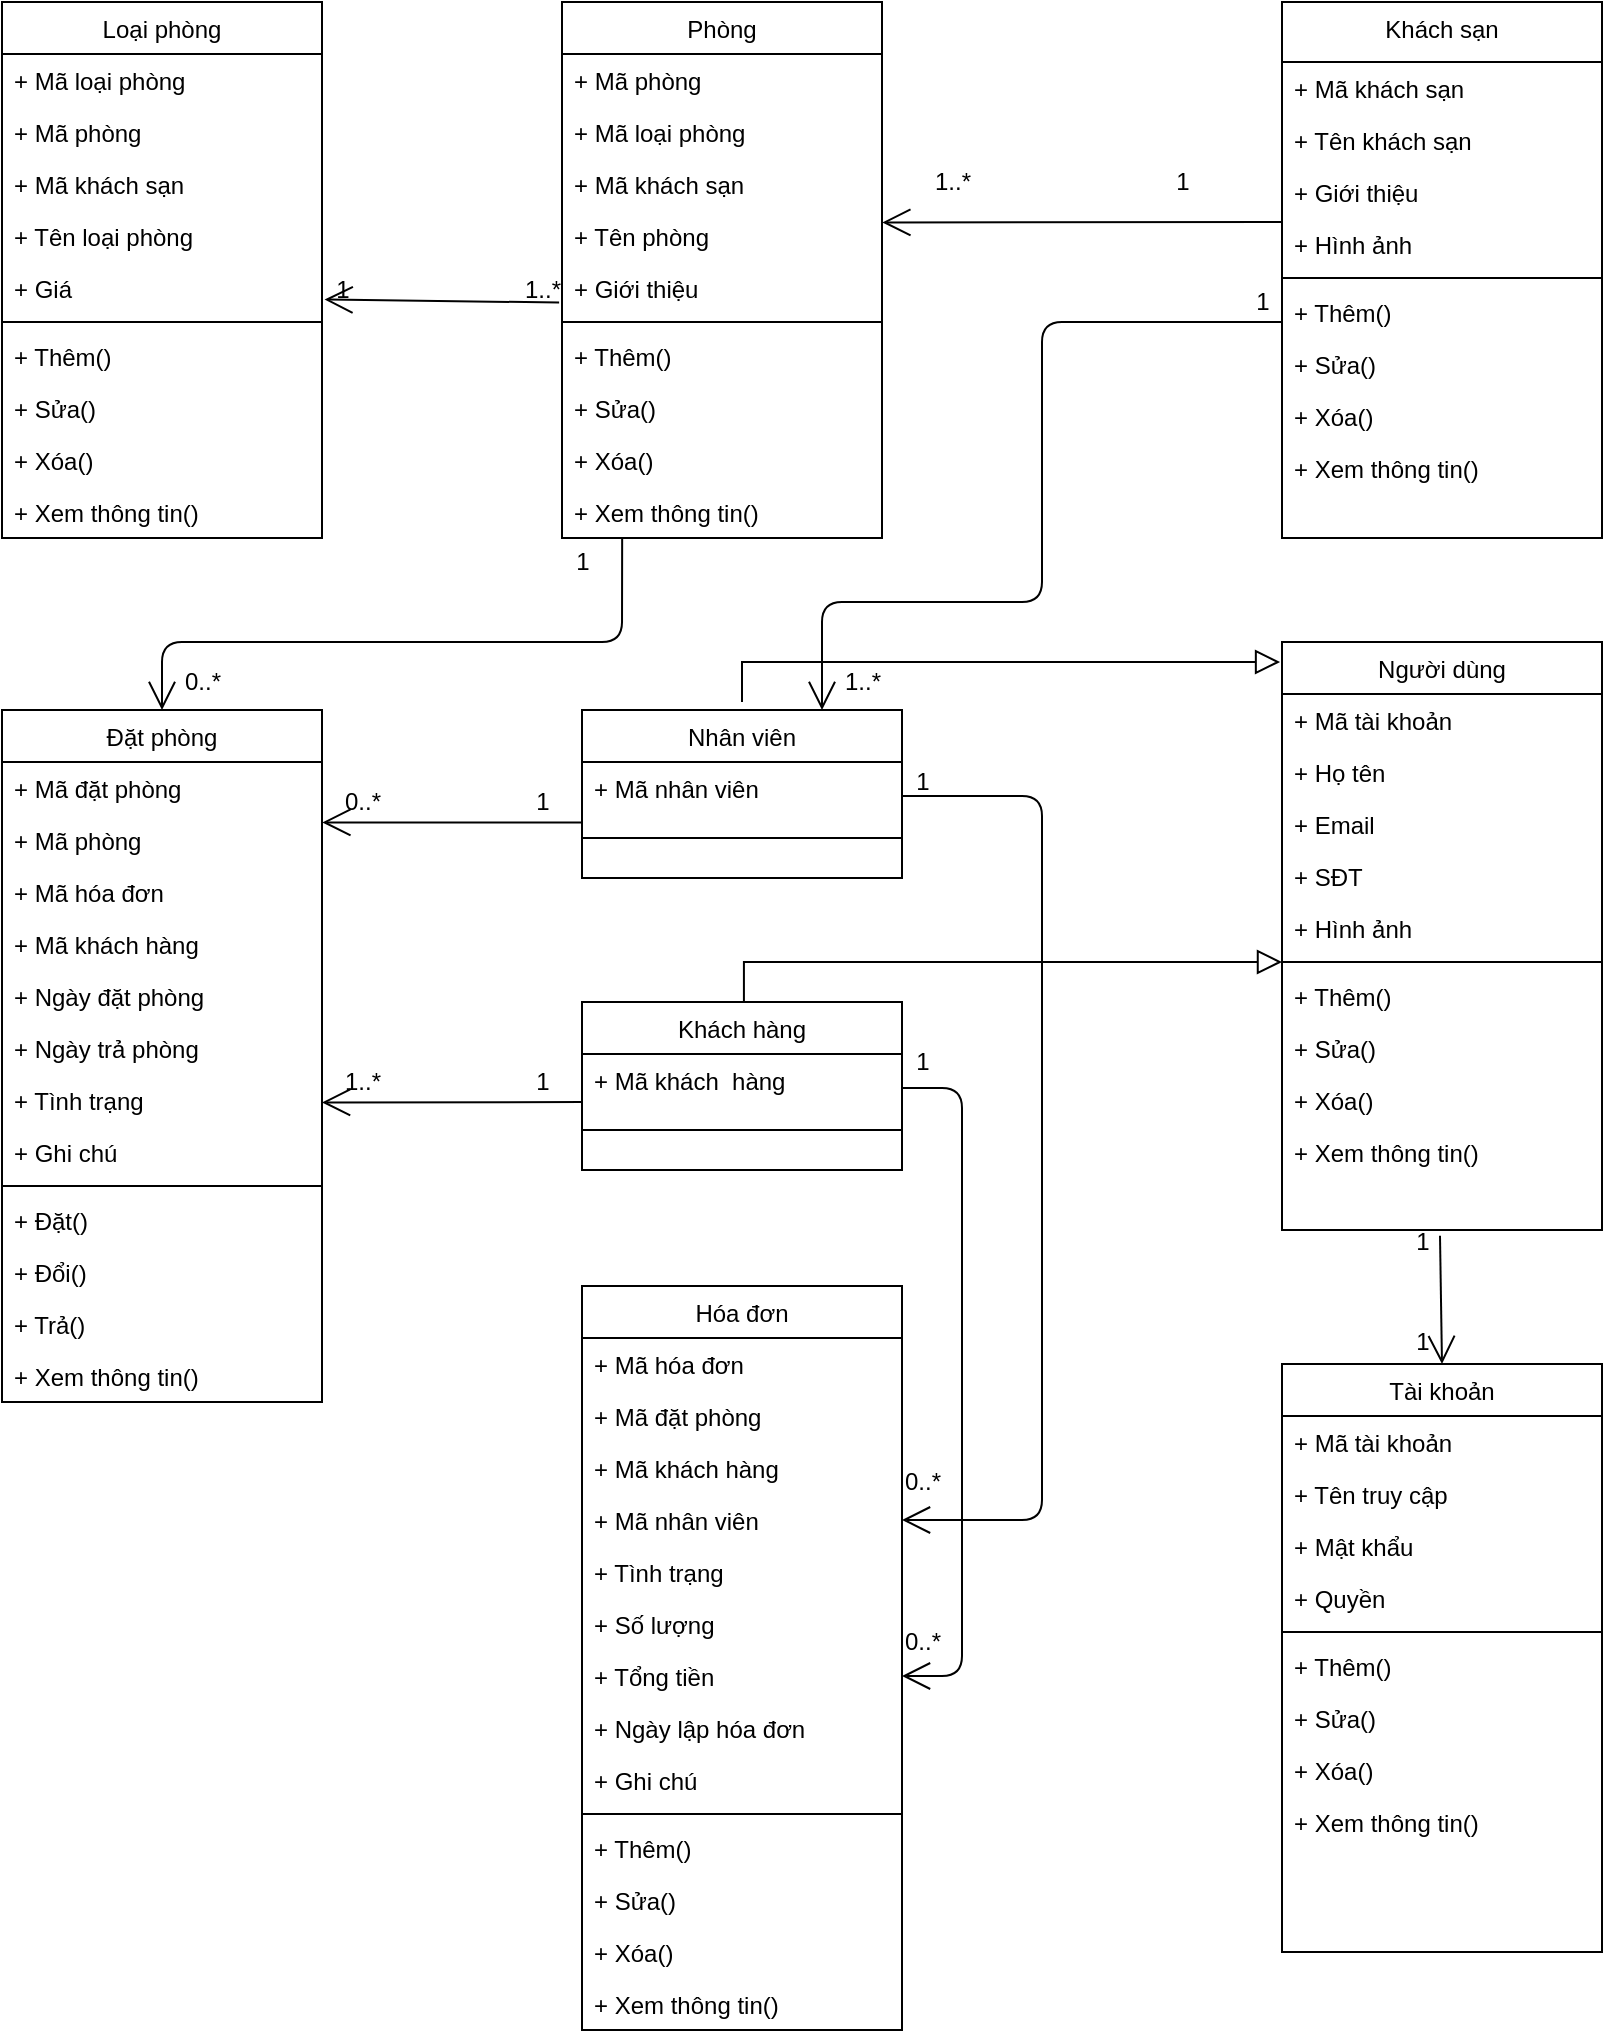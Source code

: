 <mxfile version="14.6.0" type="github">
  <diagram id="C5RBs43oDa-KdzZeNtuy" name="Page-1">
    <mxGraphModel dx="1017" dy="599" grid="1" gridSize="10" guides="1" tooltips="1" connect="1" arrows="1" fold="1" page="1" pageScale="1" pageWidth="1200" pageHeight="1920" math="0" shadow="0">
      <root>
        <mxCell id="WIyWlLk6GJQsqaUBKTNV-0" />
        <mxCell id="WIyWlLk6GJQsqaUBKTNV-1" parent="WIyWlLk6GJQsqaUBKTNV-0" />
        <mxCell id="hyXFMQtEFSFxKGsj70GX-0" value="Phòng" style="swimlane;fontStyle=0;align=center;verticalAlign=top;childLayout=stackLayout;horizontal=1;startSize=26;horizontalStack=0;resizeParent=1;resizeLast=0;collapsible=1;marginBottom=0;rounded=0;shadow=0;strokeWidth=1;" vertex="1" parent="WIyWlLk6GJQsqaUBKTNV-1">
          <mxGeometry x="320" y="640" width="160" height="268" as="geometry">
            <mxRectangle x="130" y="380" width="160" height="26" as="alternateBounds" />
          </mxGeometry>
        </mxCell>
        <mxCell id="hyXFMQtEFSFxKGsj70GX-6" value="+ Mã phòng" style="text;align=left;verticalAlign=top;spacingLeft=4;spacingRight=4;overflow=hidden;rotatable=0;points=[[0,0.5],[1,0.5]];portConstraint=eastwest;" vertex="1" parent="hyXFMQtEFSFxKGsj70GX-0">
          <mxGeometry y="26" width="160" height="26" as="geometry" />
        </mxCell>
        <mxCell id="hyXFMQtEFSFxKGsj70GX-1" value="+ Mã loại phòng" style="text;align=left;verticalAlign=top;spacingLeft=4;spacingRight=4;overflow=hidden;rotatable=0;points=[[0,0.5],[1,0.5]];portConstraint=eastwest;" vertex="1" parent="hyXFMQtEFSFxKGsj70GX-0">
          <mxGeometry y="52" width="160" height="26" as="geometry" />
        </mxCell>
        <mxCell id="hyXFMQtEFSFxKGsj70GX-11" value="+ Mã khách sạn" style="text;align=left;verticalAlign=top;spacingLeft=4;spacingRight=4;overflow=hidden;rotatable=0;points=[[0,0.5],[1,0.5]];portConstraint=eastwest;" vertex="1" parent="hyXFMQtEFSFxKGsj70GX-0">
          <mxGeometry y="78" width="160" height="26" as="geometry" />
        </mxCell>
        <mxCell id="hyXFMQtEFSFxKGsj70GX-2" value="+ Tên phòng" style="text;align=left;verticalAlign=top;spacingLeft=4;spacingRight=4;overflow=hidden;rotatable=0;points=[[0,0.5],[1,0.5]];portConstraint=eastwest;rounded=0;shadow=0;html=0;" vertex="1" parent="hyXFMQtEFSFxKGsj70GX-0">
          <mxGeometry y="104" width="160" height="26" as="geometry" />
        </mxCell>
        <mxCell id="hyXFMQtEFSFxKGsj70GX-7" value="+ Giới thiệu" style="text;align=left;verticalAlign=top;spacingLeft=4;spacingRight=4;overflow=hidden;rotatable=0;points=[[0,0.5],[1,0.5]];portConstraint=eastwest;rounded=0;shadow=0;html=0;" vertex="1" parent="hyXFMQtEFSFxKGsj70GX-0">
          <mxGeometry y="130" width="160" height="26" as="geometry" />
        </mxCell>
        <mxCell id="hyXFMQtEFSFxKGsj70GX-3" value="" style="line;html=1;strokeWidth=1;align=left;verticalAlign=middle;spacingTop=-1;spacingLeft=3;spacingRight=3;rotatable=0;labelPosition=right;points=[];portConstraint=eastwest;" vertex="1" parent="hyXFMQtEFSFxKGsj70GX-0">
          <mxGeometry y="156" width="160" height="8" as="geometry" />
        </mxCell>
        <mxCell id="hyXFMQtEFSFxKGsj70GX-5" value="+ Thêm()" style="text;align=left;verticalAlign=top;spacingLeft=4;spacingRight=4;overflow=hidden;rotatable=0;points=[[0,0.5],[1,0.5]];portConstraint=eastwest;" vertex="1" parent="hyXFMQtEFSFxKGsj70GX-0">
          <mxGeometry y="164" width="160" height="26" as="geometry" />
        </mxCell>
        <mxCell id="hyXFMQtEFSFxKGsj70GX-8" value="+ Sửa()" style="text;align=left;verticalAlign=top;spacingLeft=4;spacingRight=4;overflow=hidden;rotatable=0;points=[[0,0.5],[1,0.5]];portConstraint=eastwest;" vertex="1" parent="hyXFMQtEFSFxKGsj70GX-0">
          <mxGeometry y="190" width="160" height="26" as="geometry" />
        </mxCell>
        <mxCell id="hyXFMQtEFSFxKGsj70GX-9" value="+ Xóa()" style="text;align=left;verticalAlign=top;spacingLeft=4;spacingRight=4;overflow=hidden;rotatable=0;points=[[0,0.5],[1,0.5]];portConstraint=eastwest;" vertex="1" parent="hyXFMQtEFSFxKGsj70GX-0">
          <mxGeometry y="216" width="160" height="26" as="geometry" />
        </mxCell>
        <mxCell id="hyXFMQtEFSFxKGsj70GX-10" value="+ Xem thông tin()" style="text;align=left;verticalAlign=top;spacingLeft=4;spacingRight=4;overflow=hidden;rotatable=0;points=[[0,0.5],[1,0.5]];portConstraint=eastwest;" vertex="1" parent="hyXFMQtEFSFxKGsj70GX-0">
          <mxGeometry y="242" width="160" height="26" as="geometry" />
        </mxCell>
        <mxCell id="hyXFMQtEFSFxKGsj70GX-12" value="Khách sạn" style="swimlane;fontStyle=0;align=center;verticalAlign=top;childLayout=stackLayout;horizontal=1;startSize=30;horizontalStack=0;resizeParent=1;resizeLast=0;collapsible=1;marginBottom=0;rounded=0;shadow=0;strokeWidth=1;" vertex="1" parent="WIyWlLk6GJQsqaUBKTNV-1">
          <mxGeometry x="680" y="640" width="160" height="268" as="geometry">
            <mxRectangle x="130" y="380" width="160" height="26" as="alternateBounds" />
          </mxGeometry>
        </mxCell>
        <mxCell id="hyXFMQtEFSFxKGsj70GX-13" value="+ Mã khách sạn" style="text;align=left;verticalAlign=top;spacingLeft=4;spacingRight=4;overflow=hidden;rotatable=0;points=[[0,0.5],[1,0.5]];portConstraint=eastwest;" vertex="1" parent="hyXFMQtEFSFxKGsj70GX-12">
          <mxGeometry y="30" width="160" height="26" as="geometry" />
        </mxCell>
        <mxCell id="hyXFMQtEFSFxKGsj70GX-14" value="+ Tên khách sạn" style="text;align=left;verticalAlign=top;spacingLeft=4;spacingRight=4;overflow=hidden;rotatable=0;points=[[0,0.5],[1,0.5]];portConstraint=eastwest;" vertex="1" parent="hyXFMQtEFSFxKGsj70GX-12">
          <mxGeometry y="56" width="160" height="26" as="geometry" />
        </mxCell>
        <mxCell id="hyXFMQtEFSFxKGsj70GX-16" value="+ Giới thiệu" style="text;align=left;verticalAlign=top;spacingLeft=4;spacingRight=4;overflow=hidden;rotatable=0;points=[[0,0.5],[1,0.5]];portConstraint=eastwest;rounded=0;shadow=0;html=0;" vertex="1" parent="hyXFMQtEFSFxKGsj70GX-12">
          <mxGeometry y="82" width="160" height="26" as="geometry" />
        </mxCell>
        <mxCell id="hyXFMQtEFSFxKGsj70GX-17" value="+ Hình ảnh" style="text;align=left;verticalAlign=top;spacingLeft=4;spacingRight=4;overflow=hidden;rotatable=0;points=[[0,0.5],[1,0.5]];portConstraint=eastwest;rounded=0;shadow=0;html=0;" vertex="1" parent="hyXFMQtEFSFxKGsj70GX-12">
          <mxGeometry y="108" width="160" height="26" as="geometry" />
        </mxCell>
        <mxCell id="hyXFMQtEFSFxKGsj70GX-18" value="" style="line;html=1;strokeWidth=1;align=left;verticalAlign=middle;spacingTop=-1;spacingLeft=3;spacingRight=3;rotatable=0;labelPosition=right;points=[];portConstraint=eastwest;" vertex="1" parent="hyXFMQtEFSFxKGsj70GX-12">
          <mxGeometry y="134" width="160" height="8" as="geometry" />
        </mxCell>
        <mxCell id="hyXFMQtEFSFxKGsj70GX-19" value="+ Thêm()" style="text;align=left;verticalAlign=top;spacingLeft=4;spacingRight=4;overflow=hidden;rotatable=0;points=[[0,0.5],[1,0.5]];portConstraint=eastwest;" vertex="1" parent="hyXFMQtEFSFxKGsj70GX-12">
          <mxGeometry y="142" width="160" height="26" as="geometry" />
        </mxCell>
        <mxCell id="hyXFMQtEFSFxKGsj70GX-20" value="+ Sửa()" style="text;align=left;verticalAlign=top;spacingLeft=4;spacingRight=4;overflow=hidden;rotatable=0;points=[[0,0.5],[1,0.5]];portConstraint=eastwest;" vertex="1" parent="hyXFMQtEFSFxKGsj70GX-12">
          <mxGeometry y="168" width="160" height="26" as="geometry" />
        </mxCell>
        <mxCell id="hyXFMQtEFSFxKGsj70GX-21" value="+ Xóa()" style="text;align=left;verticalAlign=top;spacingLeft=4;spacingRight=4;overflow=hidden;rotatable=0;points=[[0,0.5],[1,0.5]];portConstraint=eastwest;" vertex="1" parent="hyXFMQtEFSFxKGsj70GX-12">
          <mxGeometry y="194" width="160" height="26" as="geometry" />
        </mxCell>
        <mxCell id="hyXFMQtEFSFxKGsj70GX-22" value="+ Xem thông tin()" style="text;align=left;verticalAlign=top;spacingLeft=4;spacingRight=4;overflow=hidden;rotatable=0;points=[[0,0.5],[1,0.5]];portConstraint=eastwest;" vertex="1" parent="hyXFMQtEFSFxKGsj70GX-12">
          <mxGeometry y="220" width="160" height="26" as="geometry" />
        </mxCell>
        <mxCell id="hyXFMQtEFSFxKGsj70GX-24" value="Loại phòng" style="swimlane;fontStyle=0;align=center;verticalAlign=top;childLayout=stackLayout;horizontal=1;startSize=26;horizontalStack=0;resizeParent=1;resizeLast=0;collapsible=1;marginBottom=0;rounded=0;shadow=0;strokeWidth=1;" vertex="1" parent="WIyWlLk6GJQsqaUBKTNV-1">
          <mxGeometry x="40" y="640" width="160" height="268" as="geometry">
            <mxRectangle x="130" y="380" width="160" height="26" as="alternateBounds" />
          </mxGeometry>
        </mxCell>
        <mxCell id="hyXFMQtEFSFxKGsj70GX-38" value="+ Mã loại phòng" style="text;align=left;verticalAlign=top;spacingLeft=4;spacingRight=4;overflow=hidden;rotatable=0;points=[[0,0.5],[1,0.5]];portConstraint=eastwest;" vertex="1" parent="hyXFMQtEFSFxKGsj70GX-24">
          <mxGeometry y="26" width="160" height="26" as="geometry" />
        </mxCell>
        <mxCell id="hyXFMQtEFSFxKGsj70GX-37" value="+ Mã phòng" style="text;align=left;verticalAlign=top;spacingLeft=4;spacingRight=4;overflow=hidden;rotatable=0;points=[[0,0.5],[1,0.5]];portConstraint=eastwest;" vertex="1" parent="hyXFMQtEFSFxKGsj70GX-24">
          <mxGeometry y="52" width="160" height="26" as="geometry" />
        </mxCell>
        <mxCell id="hyXFMQtEFSFxKGsj70GX-25" value="+ Mã khách sạn" style="text;align=left;verticalAlign=top;spacingLeft=4;spacingRight=4;overflow=hidden;rotatable=0;points=[[0,0.5],[1,0.5]];portConstraint=eastwest;" vertex="1" parent="hyXFMQtEFSFxKGsj70GX-24">
          <mxGeometry y="78" width="160" height="26" as="geometry" />
        </mxCell>
        <mxCell id="hyXFMQtEFSFxKGsj70GX-28" value="+ Tên loại phòng" style="text;align=left;verticalAlign=top;spacingLeft=4;spacingRight=4;overflow=hidden;rotatable=0;points=[[0,0.5],[1,0.5]];portConstraint=eastwest;rounded=0;shadow=0;html=0;" vertex="1" parent="hyXFMQtEFSFxKGsj70GX-24">
          <mxGeometry y="104" width="160" height="26" as="geometry" />
        </mxCell>
        <mxCell id="hyXFMQtEFSFxKGsj70GX-29" value="+ Giá" style="text;align=left;verticalAlign=top;spacingLeft=4;spacingRight=4;overflow=hidden;rotatable=0;points=[[0,0.5],[1,0.5]];portConstraint=eastwest;rounded=0;shadow=0;html=0;" vertex="1" parent="hyXFMQtEFSFxKGsj70GX-24">
          <mxGeometry y="130" width="160" height="26" as="geometry" />
        </mxCell>
        <mxCell id="hyXFMQtEFSFxKGsj70GX-30" value="" style="line;html=1;strokeWidth=1;align=left;verticalAlign=middle;spacingTop=-1;spacingLeft=3;spacingRight=3;rotatable=0;labelPosition=right;points=[];portConstraint=eastwest;" vertex="1" parent="hyXFMQtEFSFxKGsj70GX-24">
          <mxGeometry y="156" width="160" height="8" as="geometry" />
        </mxCell>
        <mxCell id="hyXFMQtEFSFxKGsj70GX-31" value="+ Thêm()" style="text;align=left;verticalAlign=top;spacingLeft=4;spacingRight=4;overflow=hidden;rotatable=0;points=[[0,0.5],[1,0.5]];portConstraint=eastwest;" vertex="1" parent="hyXFMQtEFSFxKGsj70GX-24">
          <mxGeometry y="164" width="160" height="26" as="geometry" />
        </mxCell>
        <mxCell id="hyXFMQtEFSFxKGsj70GX-32" value="+ Sửa()" style="text;align=left;verticalAlign=top;spacingLeft=4;spacingRight=4;overflow=hidden;rotatable=0;points=[[0,0.5],[1,0.5]];portConstraint=eastwest;" vertex="1" parent="hyXFMQtEFSFxKGsj70GX-24">
          <mxGeometry y="190" width="160" height="26" as="geometry" />
        </mxCell>
        <mxCell id="hyXFMQtEFSFxKGsj70GX-33" value="+ Xóa()" style="text;align=left;verticalAlign=top;spacingLeft=4;spacingRight=4;overflow=hidden;rotatable=0;points=[[0,0.5],[1,0.5]];portConstraint=eastwest;" vertex="1" parent="hyXFMQtEFSFxKGsj70GX-24">
          <mxGeometry y="216" width="160" height="26" as="geometry" />
        </mxCell>
        <mxCell id="hyXFMQtEFSFxKGsj70GX-34" value="+ Xem thông tin()" style="text;align=left;verticalAlign=top;spacingLeft=4;spacingRight=4;overflow=hidden;rotatable=0;points=[[0,0.5],[1,0.5]];portConstraint=eastwest;" vertex="1" parent="hyXFMQtEFSFxKGsj70GX-24">
          <mxGeometry y="242" width="160" height="26" as="geometry" />
        </mxCell>
        <mxCell id="hyXFMQtEFSFxKGsj70GX-39" value="Hóa đơn" style="swimlane;fontStyle=0;align=center;verticalAlign=top;childLayout=stackLayout;horizontal=1;startSize=26;horizontalStack=0;resizeParent=1;resizeLast=0;collapsible=1;marginBottom=0;rounded=0;shadow=0;strokeWidth=1;" vertex="1" parent="WIyWlLk6GJQsqaUBKTNV-1">
          <mxGeometry x="330" y="1282" width="160" height="372" as="geometry">
            <mxRectangle x="130" y="380" width="160" height="26" as="alternateBounds" />
          </mxGeometry>
        </mxCell>
        <mxCell id="hyXFMQtEFSFxKGsj70GX-40" value="+ Mã hóa đơn" style="text;align=left;verticalAlign=top;spacingLeft=4;spacingRight=4;overflow=hidden;rotatable=0;points=[[0,0.5],[1,0.5]];portConstraint=eastwest;" vertex="1" parent="hyXFMQtEFSFxKGsj70GX-39">
          <mxGeometry y="26" width="160" height="26" as="geometry" />
        </mxCell>
        <mxCell id="hyXFMQtEFSFxKGsj70GX-41" value="+ Mã đặt phòng" style="text;align=left;verticalAlign=top;spacingLeft=4;spacingRight=4;overflow=hidden;rotatable=0;points=[[0,0.5],[1,0.5]];portConstraint=eastwest;" vertex="1" parent="hyXFMQtEFSFxKGsj70GX-39">
          <mxGeometry y="52" width="160" height="26" as="geometry" />
        </mxCell>
        <mxCell id="hyXFMQtEFSFxKGsj70GX-53" value="+ Mã khách hàng" style="text;align=left;verticalAlign=top;spacingLeft=4;spacingRight=4;overflow=hidden;rotatable=0;points=[[0,0.5],[1,0.5]];portConstraint=eastwest;" vertex="1" parent="hyXFMQtEFSFxKGsj70GX-39">
          <mxGeometry y="78" width="160" height="26" as="geometry" />
        </mxCell>
        <mxCell id="hyXFMQtEFSFxKGsj70GX-52" value="+ Mã nhân viên" style="text;align=left;verticalAlign=top;spacingLeft=4;spacingRight=4;overflow=hidden;rotatable=0;points=[[0,0.5],[1,0.5]];portConstraint=eastwest;" vertex="1" parent="hyXFMQtEFSFxKGsj70GX-39">
          <mxGeometry y="104" width="160" height="26" as="geometry" />
        </mxCell>
        <mxCell id="hyXFMQtEFSFxKGsj70GX-42" value="+ Tình trạng" style="text;align=left;verticalAlign=top;spacingLeft=4;spacingRight=4;overflow=hidden;rotatable=0;points=[[0,0.5],[1,0.5]];portConstraint=eastwest;" vertex="1" parent="hyXFMQtEFSFxKGsj70GX-39">
          <mxGeometry y="130" width="160" height="26" as="geometry" />
        </mxCell>
        <mxCell id="hyXFMQtEFSFxKGsj70GX-43" value="+ Số lượng" style="text;align=left;verticalAlign=top;spacingLeft=4;spacingRight=4;overflow=hidden;rotatable=0;points=[[0,0.5],[1,0.5]];portConstraint=eastwest;rounded=0;shadow=0;html=0;" vertex="1" parent="hyXFMQtEFSFxKGsj70GX-39">
          <mxGeometry y="156" width="160" height="26" as="geometry" />
        </mxCell>
        <mxCell id="hyXFMQtEFSFxKGsj70GX-54" value="+ Tổng tiền" style="text;align=left;verticalAlign=top;spacingLeft=4;spacingRight=4;overflow=hidden;rotatable=0;points=[[0,0.5],[1,0.5]];portConstraint=eastwest;rounded=0;shadow=0;html=0;" vertex="1" parent="hyXFMQtEFSFxKGsj70GX-39">
          <mxGeometry y="182" width="160" height="26" as="geometry" />
        </mxCell>
        <mxCell id="hyXFMQtEFSFxKGsj70GX-51" value="+ Ngày lập hóa đơn" style="text;align=left;verticalAlign=top;spacingLeft=4;spacingRight=4;overflow=hidden;rotatable=0;points=[[0,0.5],[1,0.5]];portConstraint=eastwest;rounded=0;shadow=0;html=0;" vertex="1" parent="hyXFMQtEFSFxKGsj70GX-39">
          <mxGeometry y="208" width="160" height="26" as="geometry" />
        </mxCell>
        <mxCell id="hyXFMQtEFSFxKGsj70GX-44" value="+ Ghi chú" style="text;align=left;verticalAlign=top;spacingLeft=4;spacingRight=4;overflow=hidden;rotatable=0;points=[[0,0.5],[1,0.5]];portConstraint=eastwest;rounded=0;shadow=0;html=0;" vertex="1" parent="hyXFMQtEFSFxKGsj70GX-39">
          <mxGeometry y="234" width="160" height="26" as="geometry" />
        </mxCell>
        <mxCell id="hyXFMQtEFSFxKGsj70GX-45" value="" style="line;html=1;strokeWidth=1;align=left;verticalAlign=middle;spacingTop=-1;spacingLeft=3;spacingRight=3;rotatable=0;labelPosition=right;points=[];portConstraint=eastwest;" vertex="1" parent="hyXFMQtEFSFxKGsj70GX-39">
          <mxGeometry y="260" width="160" height="8" as="geometry" />
        </mxCell>
        <mxCell id="hyXFMQtEFSFxKGsj70GX-46" value="+ Thêm()" style="text;align=left;verticalAlign=top;spacingLeft=4;spacingRight=4;overflow=hidden;rotatable=0;points=[[0,0.5],[1,0.5]];portConstraint=eastwest;" vertex="1" parent="hyXFMQtEFSFxKGsj70GX-39">
          <mxGeometry y="268" width="160" height="26" as="geometry" />
        </mxCell>
        <mxCell id="hyXFMQtEFSFxKGsj70GX-47" value="+ Sửa()" style="text;align=left;verticalAlign=top;spacingLeft=4;spacingRight=4;overflow=hidden;rotatable=0;points=[[0,0.5],[1,0.5]];portConstraint=eastwest;" vertex="1" parent="hyXFMQtEFSFxKGsj70GX-39">
          <mxGeometry y="294" width="160" height="26" as="geometry" />
        </mxCell>
        <mxCell id="hyXFMQtEFSFxKGsj70GX-48" value="+ Xóa()" style="text;align=left;verticalAlign=top;spacingLeft=4;spacingRight=4;overflow=hidden;rotatable=0;points=[[0,0.5],[1,0.5]];portConstraint=eastwest;" vertex="1" parent="hyXFMQtEFSFxKGsj70GX-39">
          <mxGeometry y="320" width="160" height="26" as="geometry" />
        </mxCell>
        <mxCell id="hyXFMQtEFSFxKGsj70GX-49" value="+ Xem thông tin()" style="text;align=left;verticalAlign=top;spacingLeft=4;spacingRight=4;overflow=hidden;rotatable=0;points=[[0,0.5],[1,0.5]];portConstraint=eastwest;" vertex="1" parent="hyXFMQtEFSFxKGsj70GX-39">
          <mxGeometry y="346" width="160" height="26" as="geometry" />
        </mxCell>
        <mxCell id="zkfFHV4jXpPFQw0GAbJ--0" value="Người dùng" style="swimlane;fontStyle=0;align=center;verticalAlign=top;childLayout=stackLayout;horizontal=1;startSize=26;horizontalStack=0;resizeParent=1;resizeLast=0;collapsible=1;marginBottom=0;rounded=0;shadow=0;strokeWidth=1;" parent="WIyWlLk6GJQsqaUBKTNV-1" vertex="1">
          <mxGeometry x="680" y="960" width="160" height="294" as="geometry">
            <mxRectangle x="230" y="140" width="160" height="26" as="alternateBounds" />
          </mxGeometry>
        </mxCell>
        <mxCell id="hyXFMQtEFSFxKGsj70GX-60" value="+ Mã tài khoản" style="text;align=left;verticalAlign=top;spacingLeft=4;spacingRight=4;overflow=hidden;rotatable=0;points=[[0,0.5],[1,0.5]];portConstraint=eastwest;" vertex="1" parent="zkfFHV4jXpPFQw0GAbJ--0">
          <mxGeometry y="26" width="160" height="26" as="geometry" />
        </mxCell>
        <mxCell id="zkfFHV4jXpPFQw0GAbJ--1" value="+ Họ tên" style="text;align=left;verticalAlign=top;spacingLeft=4;spacingRight=4;overflow=hidden;rotatable=0;points=[[0,0.5],[1,0.5]];portConstraint=eastwest;" parent="zkfFHV4jXpPFQw0GAbJ--0" vertex="1">
          <mxGeometry y="52" width="160" height="26" as="geometry" />
        </mxCell>
        <mxCell id="hyXFMQtEFSFxKGsj70GX-55" value="+ Email" style="text;align=left;verticalAlign=top;spacingLeft=4;spacingRight=4;overflow=hidden;rotatable=0;points=[[0,0.5],[1,0.5]];portConstraint=eastwest;rounded=0;shadow=0;html=0;" vertex="1" parent="zkfFHV4jXpPFQw0GAbJ--0">
          <mxGeometry y="78" width="160" height="26" as="geometry" />
        </mxCell>
        <mxCell id="zkfFHV4jXpPFQw0GAbJ--2" value="+ SĐT" style="text;align=left;verticalAlign=top;spacingLeft=4;spacingRight=4;overflow=hidden;rotatable=0;points=[[0,0.5],[1,0.5]];portConstraint=eastwest;rounded=0;shadow=0;html=0;" parent="zkfFHV4jXpPFQw0GAbJ--0" vertex="1">
          <mxGeometry y="104" width="160" height="26" as="geometry" />
        </mxCell>
        <mxCell id="zkfFHV4jXpPFQw0GAbJ--3" value="+ Hình ảnh" style="text;align=left;verticalAlign=top;spacingLeft=4;spacingRight=4;overflow=hidden;rotatable=0;points=[[0,0.5],[1,0.5]];portConstraint=eastwest;rounded=0;shadow=0;html=0;" parent="zkfFHV4jXpPFQw0GAbJ--0" vertex="1">
          <mxGeometry y="130" width="160" height="26" as="geometry" />
        </mxCell>
        <mxCell id="zkfFHV4jXpPFQw0GAbJ--4" value="" style="line;html=1;strokeWidth=1;align=left;verticalAlign=middle;spacingTop=-1;spacingLeft=3;spacingRight=3;rotatable=0;labelPosition=right;points=[];portConstraint=eastwest;" parent="zkfFHV4jXpPFQw0GAbJ--0" vertex="1">
          <mxGeometry y="156" width="160" height="8" as="geometry" />
        </mxCell>
        <mxCell id="zkfFHV4jXpPFQw0GAbJ--5" value="+ Thêm()" style="text;align=left;verticalAlign=top;spacingLeft=4;spacingRight=4;overflow=hidden;rotatable=0;points=[[0,0.5],[1,0.5]];portConstraint=eastwest;" parent="zkfFHV4jXpPFQw0GAbJ--0" vertex="1">
          <mxGeometry y="164" width="160" height="26" as="geometry" />
        </mxCell>
        <mxCell id="hyXFMQtEFSFxKGsj70GX-56" value="+ Sửa()" style="text;align=left;verticalAlign=top;spacingLeft=4;spacingRight=4;overflow=hidden;rotatable=0;points=[[0,0.5],[1,0.5]];portConstraint=eastwest;" vertex="1" parent="zkfFHV4jXpPFQw0GAbJ--0">
          <mxGeometry y="190" width="160" height="26" as="geometry" />
        </mxCell>
        <mxCell id="hyXFMQtEFSFxKGsj70GX-57" value="+ Xóa()" style="text;align=left;verticalAlign=top;spacingLeft=4;spacingRight=4;overflow=hidden;rotatable=0;points=[[0,0.5],[1,0.5]];portConstraint=eastwest;" vertex="1" parent="zkfFHV4jXpPFQw0GAbJ--0">
          <mxGeometry y="216" width="160" height="26" as="geometry" />
        </mxCell>
        <mxCell id="hyXFMQtEFSFxKGsj70GX-58" value="+ Xem thông tin()" style="text;align=left;verticalAlign=top;spacingLeft=4;spacingRight=4;overflow=hidden;rotatable=0;points=[[0,0.5],[1,0.5]];portConstraint=eastwest;" vertex="1" parent="zkfFHV4jXpPFQw0GAbJ--0">
          <mxGeometry y="242" width="160" height="26" as="geometry" />
        </mxCell>
        <mxCell id="hyXFMQtEFSFxKGsj70GX-124" value="Đặt phòng" style="swimlane;fontStyle=0;align=center;verticalAlign=top;childLayout=stackLayout;horizontal=1;startSize=26;horizontalStack=0;resizeParent=1;resizeLast=0;collapsible=1;marginBottom=0;rounded=0;shadow=0;strokeWidth=1;" vertex="1" parent="WIyWlLk6GJQsqaUBKTNV-1">
          <mxGeometry x="40" y="994" width="160" height="346" as="geometry">
            <mxRectangle x="130" y="380" width="160" height="26" as="alternateBounds" />
          </mxGeometry>
        </mxCell>
        <mxCell id="hyXFMQtEFSFxKGsj70GX-125" value="+ Mã đặt phòng" style="text;align=left;verticalAlign=top;spacingLeft=4;spacingRight=4;overflow=hidden;rotatable=0;points=[[0,0.5],[1,0.5]];portConstraint=eastwest;" vertex="1" parent="hyXFMQtEFSFxKGsj70GX-124">
          <mxGeometry y="26" width="160" height="26" as="geometry" />
        </mxCell>
        <mxCell id="hyXFMQtEFSFxKGsj70GX-225" value="+ Mã phòng" style="text;align=left;verticalAlign=top;spacingLeft=4;spacingRight=4;overflow=hidden;rotatable=0;points=[[0,0.5],[1,0.5]];portConstraint=eastwest;" vertex="1" parent="hyXFMQtEFSFxKGsj70GX-124">
          <mxGeometry y="52" width="160" height="26" as="geometry" />
        </mxCell>
        <mxCell id="hyXFMQtEFSFxKGsj70GX-126" value="+ Mã hóa đơn" style="text;align=left;verticalAlign=top;spacingLeft=4;spacingRight=4;overflow=hidden;rotatable=0;points=[[0,0.5],[1,0.5]];portConstraint=eastwest;" vertex="1" parent="hyXFMQtEFSFxKGsj70GX-124">
          <mxGeometry y="78" width="160" height="26" as="geometry" />
        </mxCell>
        <mxCell id="hyXFMQtEFSFxKGsj70GX-127" value="+ Mã khách hàng" style="text;align=left;verticalAlign=top;spacingLeft=4;spacingRight=4;overflow=hidden;rotatable=0;points=[[0,0.5],[1,0.5]];portConstraint=eastwest;" vertex="1" parent="hyXFMQtEFSFxKGsj70GX-124">
          <mxGeometry y="104" width="160" height="26" as="geometry" />
        </mxCell>
        <mxCell id="hyXFMQtEFSFxKGsj70GX-129" value="+ Ngày đặt phòng" style="text;align=left;verticalAlign=top;spacingLeft=4;spacingRight=4;overflow=hidden;rotatable=0;points=[[0,0.5],[1,0.5]];portConstraint=eastwest;" vertex="1" parent="hyXFMQtEFSFxKGsj70GX-124">
          <mxGeometry y="130" width="160" height="26" as="geometry" />
        </mxCell>
        <mxCell id="hyXFMQtEFSFxKGsj70GX-130" value="+ Ngày trả phòng" style="text;align=left;verticalAlign=top;spacingLeft=4;spacingRight=4;overflow=hidden;rotatable=0;points=[[0,0.5],[1,0.5]];portConstraint=eastwest;rounded=0;shadow=0;html=0;" vertex="1" parent="hyXFMQtEFSFxKGsj70GX-124">
          <mxGeometry y="156" width="160" height="26" as="geometry" />
        </mxCell>
        <mxCell id="hyXFMQtEFSFxKGsj70GX-132" value="+ Tình trạng" style="text;align=left;verticalAlign=top;spacingLeft=4;spacingRight=4;overflow=hidden;rotatable=0;points=[[0,0.5],[1,0.5]];portConstraint=eastwest;rounded=0;shadow=0;html=0;" vertex="1" parent="hyXFMQtEFSFxKGsj70GX-124">
          <mxGeometry y="182" width="160" height="26" as="geometry" />
        </mxCell>
        <mxCell id="hyXFMQtEFSFxKGsj70GX-133" value="+ Ghi chú" style="text;align=left;verticalAlign=top;spacingLeft=4;spacingRight=4;overflow=hidden;rotatable=0;points=[[0,0.5],[1,0.5]];portConstraint=eastwest;rounded=0;shadow=0;html=0;" vertex="1" parent="hyXFMQtEFSFxKGsj70GX-124">
          <mxGeometry y="208" width="160" height="26" as="geometry" />
        </mxCell>
        <mxCell id="hyXFMQtEFSFxKGsj70GX-134" value="" style="line;html=1;strokeWidth=1;align=left;verticalAlign=middle;spacingTop=-1;spacingLeft=3;spacingRight=3;rotatable=0;labelPosition=right;points=[];portConstraint=eastwest;" vertex="1" parent="hyXFMQtEFSFxKGsj70GX-124">
          <mxGeometry y="234" width="160" height="8" as="geometry" />
        </mxCell>
        <mxCell id="hyXFMQtEFSFxKGsj70GX-135" value="+ Đặt()" style="text;align=left;verticalAlign=top;spacingLeft=4;spacingRight=4;overflow=hidden;rotatable=0;points=[[0,0.5],[1,0.5]];portConstraint=eastwest;" vertex="1" parent="hyXFMQtEFSFxKGsj70GX-124">
          <mxGeometry y="242" width="160" height="26" as="geometry" />
        </mxCell>
        <mxCell id="hyXFMQtEFSFxKGsj70GX-136" value="+ Đổi()" style="text;align=left;verticalAlign=top;spacingLeft=4;spacingRight=4;overflow=hidden;rotatable=0;points=[[0,0.5],[1,0.5]];portConstraint=eastwest;" vertex="1" parent="hyXFMQtEFSFxKGsj70GX-124">
          <mxGeometry y="268" width="160" height="26" as="geometry" />
        </mxCell>
        <mxCell id="hyXFMQtEFSFxKGsj70GX-137" value="+ Trả()" style="text;align=left;verticalAlign=top;spacingLeft=4;spacingRight=4;overflow=hidden;rotatable=0;points=[[0,0.5],[1,0.5]];portConstraint=eastwest;" vertex="1" parent="hyXFMQtEFSFxKGsj70GX-124">
          <mxGeometry y="294" width="160" height="26" as="geometry" />
        </mxCell>
        <mxCell id="hyXFMQtEFSFxKGsj70GX-138" value="+ Xem thông tin()" style="text;align=left;verticalAlign=top;spacingLeft=4;spacingRight=4;overflow=hidden;rotatable=0;points=[[0,0.5],[1,0.5]];portConstraint=eastwest;" vertex="1" parent="hyXFMQtEFSFxKGsj70GX-124">
          <mxGeometry y="320" width="160" height="26" as="geometry" />
        </mxCell>
        <mxCell id="hyXFMQtEFSFxKGsj70GX-161" value="Tài khoản" style="swimlane;fontStyle=0;align=center;verticalAlign=top;childLayout=stackLayout;horizontal=1;startSize=26;horizontalStack=0;resizeParent=1;resizeLast=0;collapsible=1;marginBottom=0;rounded=0;shadow=0;strokeWidth=1;" vertex="1" parent="WIyWlLk6GJQsqaUBKTNV-1">
          <mxGeometry x="680" y="1321" width="160" height="294" as="geometry">
            <mxRectangle x="230" y="140" width="160" height="26" as="alternateBounds" />
          </mxGeometry>
        </mxCell>
        <mxCell id="hyXFMQtEFSFxKGsj70GX-162" value="+ Mã tài khoản" style="text;align=left;verticalAlign=top;spacingLeft=4;spacingRight=4;overflow=hidden;rotatable=0;points=[[0,0.5],[1,0.5]];portConstraint=eastwest;" vertex="1" parent="hyXFMQtEFSFxKGsj70GX-161">
          <mxGeometry y="26" width="160" height="26" as="geometry" />
        </mxCell>
        <mxCell id="hyXFMQtEFSFxKGsj70GX-163" value="+ Tên truy cập" style="text;align=left;verticalAlign=top;spacingLeft=4;spacingRight=4;overflow=hidden;rotatable=0;points=[[0,0.5],[1,0.5]];portConstraint=eastwest;" vertex="1" parent="hyXFMQtEFSFxKGsj70GX-161">
          <mxGeometry y="52" width="160" height="26" as="geometry" />
        </mxCell>
        <mxCell id="hyXFMQtEFSFxKGsj70GX-164" value="+ Mật khẩu" style="text;align=left;verticalAlign=top;spacingLeft=4;spacingRight=4;overflow=hidden;rotatable=0;points=[[0,0.5],[1,0.5]];portConstraint=eastwest;" vertex="1" parent="hyXFMQtEFSFxKGsj70GX-161">
          <mxGeometry y="78" width="160" height="26" as="geometry" />
        </mxCell>
        <mxCell id="hyXFMQtEFSFxKGsj70GX-165" value="+ Quyền" style="text;align=left;verticalAlign=top;spacingLeft=4;spacingRight=4;overflow=hidden;rotatable=0;points=[[0,0.5],[1,0.5]];portConstraint=eastwest;rounded=0;shadow=0;html=0;" vertex="1" parent="hyXFMQtEFSFxKGsj70GX-161">
          <mxGeometry y="104" width="160" height="26" as="geometry" />
        </mxCell>
        <mxCell id="hyXFMQtEFSFxKGsj70GX-168" value="" style="line;html=1;strokeWidth=1;align=left;verticalAlign=middle;spacingTop=-1;spacingLeft=3;spacingRight=3;rotatable=0;labelPosition=right;points=[];portConstraint=eastwest;" vertex="1" parent="hyXFMQtEFSFxKGsj70GX-161">
          <mxGeometry y="130" width="160" height="8" as="geometry" />
        </mxCell>
        <mxCell id="hyXFMQtEFSFxKGsj70GX-169" value="+ Thêm()" style="text;align=left;verticalAlign=top;spacingLeft=4;spacingRight=4;overflow=hidden;rotatable=0;points=[[0,0.5],[1,0.5]];portConstraint=eastwest;" vertex="1" parent="hyXFMQtEFSFxKGsj70GX-161">
          <mxGeometry y="138" width="160" height="26" as="geometry" />
        </mxCell>
        <mxCell id="hyXFMQtEFSFxKGsj70GX-170" value="+ Sửa()" style="text;align=left;verticalAlign=top;spacingLeft=4;spacingRight=4;overflow=hidden;rotatable=0;points=[[0,0.5],[1,0.5]];portConstraint=eastwest;" vertex="1" parent="hyXFMQtEFSFxKGsj70GX-161">
          <mxGeometry y="164" width="160" height="26" as="geometry" />
        </mxCell>
        <mxCell id="hyXFMQtEFSFxKGsj70GX-171" value="+ Xóa()" style="text;align=left;verticalAlign=top;spacingLeft=4;spacingRight=4;overflow=hidden;rotatable=0;points=[[0,0.5],[1,0.5]];portConstraint=eastwest;" vertex="1" parent="hyXFMQtEFSFxKGsj70GX-161">
          <mxGeometry y="190" width="160" height="26" as="geometry" />
        </mxCell>
        <mxCell id="hyXFMQtEFSFxKGsj70GX-172" value="+ Xem thông tin()" style="text;align=left;verticalAlign=top;spacingLeft=4;spacingRight=4;overflow=hidden;rotatable=0;points=[[0,0.5],[1,0.5]];portConstraint=eastwest;" vertex="1" parent="hyXFMQtEFSFxKGsj70GX-161">
          <mxGeometry y="216" width="160" height="26" as="geometry" />
        </mxCell>
        <mxCell id="hyXFMQtEFSFxKGsj70GX-176" value="Nhân viên" style="swimlane;fontStyle=0;align=center;verticalAlign=top;childLayout=stackLayout;horizontal=1;startSize=26;horizontalStack=0;resizeParent=1;resizeLast=0;collapsible=1;marginBottom=0;rounded=0;shadow=0;strokeWidth=1;" vertex="1" parent="WIyWlLk6GJQsqaUBKTNV-1">
          <mxGeometry x="330" y="994" width="160" height="84" as="geometry">
            <mxRectangle x="230" y="140" width="160" height="26" as="alternateBounds" />
          </mxGeometry>
        </mxCell>
        <mxCell id="hyXFMQtEFSFxKGsj70GX-177" value="+ Mã nhân viên" style="text;align=left;verticalAlign=top;spacingLeft=4;spacingRight=4;overflow=hidden;rotatable=0;points=[[0,0.5],[1,0.5]];portConstraint=eastwest;" vertex="1" parent="hyXFMQtEFSFxKGsj70GX-176">
          <mxGeometry y="26" width="160" height="34" as="geometry" />
        </mxCell>
        <mxCell id="hyXFMQtEFSFxKGsj70GX-181" value="" style="line;html=1;strokeWidth=1;align=left;verticalAlign=middle;spacingTop=-1;spacingLeft=3;spacingRight=3;rotatable=0;labelPosition=right;points=[];portConstraint=eastwest;" vertex="1" parent="hyXFMQtEFSFxKGsj70GX-176">
          <mxGeometry y="60" width="160" height="8" as="geometry" />
        </mxCell>
        <mxCell id="hyXFMQtEFSFxKGsj70GX-190" value="Khách hàng" style="swimlane;fontStyle=0;align=center;verticalAlign=top;childLayout=stackLayout;horizontal=1;startSize=26;horizontalStack=0;resizeParent=1;resizeLast=0;collapsible=1;marginBottom=0;rounded=0;shadow=0;strokeWidth=1;" vertex="1" parent="WIyWlLk6GJQsqaUBKTNV-1">
          <mxGeometry x="330" y="1140" width="160" height="84" as="geometry">
            <mxRectangle x="230" y="140" width="160" height="26" as="alternateBounds" />
          </mxGeometry>
        </mxCell>
        <mxCell id="hyXFMQtEFSFxKGsj70GX-191" value="+ Mã khách  hàng" style="text;align=left;verticalAlign=top;spacingLeft=4;spacingRight=4;overflow=hidden;rotatable=0;points=[[0,0.5],[1,0.5]];portConstraint=eastwest;" vertex="1" parent="hyXFMQtEFSFxKGsj70GX-190">
          <mxGeometry y="26" width="160" height="34" as="geometry" />
        </mxCell>
        <mxCell id="hyXFMQtEFSFxKGsj70GX-192" value="" style="line;html=1;strokeWidth=1;align=left;verticalAlign=middle;spacingTop=-1;spacingLeft=3;spacingRight=3;rotatable=0;labelPosition=right;points=[];portConstraint=eastwest;" vertex="1" parent="hyXFMQtEFSFxKGsj70GX-190">
          <mxGeometry y="60" width="160" height="8" as="geometry" />
        </mxCell>
        <mxCell id="hyXFMQtEFSFxKGsj70GX-219" value="" style="group" vertex="1" connectable="0" parent="WIyWlLk6GJQsqaUBKTNV-1">
          <mxGeometry x="500" y="720" width="160" height="20" as="geometry" />
        </mxCell>
        <mxCell id="hyXFMQtEFSFxKGsj70GX-197" value="1" style="text;html=1;align=center;verticalAlign=middle;resizable=0;points=[];autosize=1;strokeColor=none;fontColor=#000000;" vertex="1" parent="hyXFMQtEFSFxKGsj70GX-219">
          <mxGeometry x="120" width="20" height="20" as="geometry" />
        </mxCell>
        <mxCell id="hyXFMQtEFSFxKGsj70GX-198" value="1..*" style="text;html=1;align=center;verticalAlign=middle;resizable=0;points=[];autosize=1;strokeColor=none;fontColor=#000000;" vertex="1" parent="hyXFMQtEFSFxKGsj70GX-219">
          <mxGeometry width="30" height="20" as="geometry" />
        </mxCell>
        <mxCell id="hyXFMQtEFSFxKGsj70GX-221" value="1" style="text;html=1;align=center;verticalAlign=middle;resizable=0;points=[];autosize=1;strokeColor=none;fontColor=#000000;" vertex="1" parent="WIyWlLk6GJQsqaUBKTNV-1">
          <mxGeometry x="200" y="774" width="20" height="20" as="geometry" />
        </mxCell>
        <mxCell id="hyXFMQtEFSFxKGsj70GX-222" value="1..*" style="text;html=1;align=center;verticalAlign=middle;resizable=0;points=[];autosize=1;strokeColor=none;fontColor=#000000;" vertex="1" parent="WIyWlLk6GJQsqaUBKTNV-1">
          <mxGeometry x="295" y="774" width="30" height="20" as="geometry" />
        </mxCell>
        <mxCell id="hyXFMQtEFSFxKGsj70GX-224" value="" style="endArrow=open;endFill=1;endSize=12;html=1;labelBackgroundColor=#FF0000;fontColor=#000000;entryX=1.008;entryY=0.721;entryDx=0;entryDy=0;exitX=-0.009;exitY=0.779;exitDx=0;exitDy=0;exitPerimeter=0;entryPerimeter=0;" edge="1" parent="WIyWlLk6GJQsqaUBKTNV-1" source="hyXFMQtEFSFxKGsj70GX-7" target="hyXFMQtEFSFxKGsj70GX-29">
          <mxGeometry width="160" relative="1" as="geometry">
            <mxPoint x="200" y="800" as="sourcePoint" />
            <mxPoint x="350" y="800" as="targetPoint" />
          </mxGeometry>
        </mxCell>
        <mxCell id="hyXFMQtEFSFxKGsj70GX-226" value="" style="endArrow=open;endFill=1;endSize=12;html=1;labelBackgroundColor=#FF0000;fontColor=#000000;entryX=0.5;entryY=0;entryDx=0;entryDy=0;exitX=0.188;exitY=1.001;exitDx=0;exitDy=0;exitPerimeter=0;" edge="1" parent="WIyWlLk6GJQsqaUBKTNV-1" source="hyXFMQtEFSFxKGsj70GX-10" target="hyXFMQtEFSFxKGsj70GX-124">
          <mxGeometry width="160" relative="1" as="geometry">
            <mxPoint x="310" y="920" as="sourcePoint" />
            <mxPoint x="211.28" y="808.746" as="targetPoint" />
            <Array as="points">
              <mxPoint x="350" y="960" />
              <mxPoint x="120" y="960" />
            </Array>
          </mxGeometry>
        </mxCell>
        <mxCell id="hyXFMQtEFSFxKGsj70GX-227" value="1" style="text;html=1;align=center;verticalAlign=middle;resizable=0;points=[];autosize=1;strokeColor=none;fontColor=#000000;" vertex="1" parent="WIyWlLk6GJQsqaUBKTNV-1">
          <mxGeometry x="320" y="910" width="20" height="20" as="geometry" />
        </mxCell>
        <mxCell id="hyXFMQtEFSFxKGsj70GX-228" value="0..*" style="text;html=1;align=center;verticalAlign=middle;resizable=0;points=[];autosize=1;strokeColor=none;fontColor=#000000;" vertex="1" parent="WIyWlLk6GJQsqaUBKTNV-1">
          <mxGeometry x="125" y="970" width="30" height="20" as="geometry" />
        </mxCell>
        <mxCell id="hyXFMQtEFSFxKGsj70GX-196" value="" style="endArrow=open;endFill=1;endSize=12;html=1;labelBackgroundColor=#FF0000;fontColor=#000000;exitX=0;exitY=0.077;exitDx=0;exitDy=0;entryX=1.001;entryY=0.24;entryDx=0;entryDy=0;entryPerimeter=0;exitPerimeter=0;" edge="1" parent="WIyWlLk6GJQsqaUBKTNV-1" source="hyXFMQtEFSFxKGsj70GX-17" target="hyXFMQtEFSFxKGsj70GX-2">
          <mxGeometry width="160" relative="1" as="geometry">
            <mxPoint x="540" y="910" as="sourcePoint" />
            <mxPoint x="403" y="720" as="targetPoint" />
          </mxGeometry>
        </mxCell>
        <mxCell id="hyXFMQtEFSFxKGsj70GX-230" value="" style="endArrow=open;endFill=1;endSize=12;html=1;labelBackgroundColor=#FF0000;fontColor=#000000;entryX=0.5;entryY=0;entryDx=0;entryDy=0;exitX=0.95;exitY=0.345;exitDx=0;exitDy=0;exitPerimeter=0;" edge="1" parent="WIyWlLk6GJQsqaUBKTNV-1" source="hyXFMQtEFSFxKGsj70GX-245" target="hyXFMQtEFSFxKGsj70GX-161">
          <mxGeometry width="160" relative="1" as="geometry">
            <mxPoint x="680" y="1254" as="sourcePoint" />
            <mxPoint x="510" y="1060" as="targetPoint" />
            <Array as="points" />
          </mxGeometry>
        </mxCell>
        <mxCell id="hyXFMQtEFSFxKGsj70GX-233" value="" style="endArrow=open;endFill=1;endSize=12;html=1;labelBackgroundColor=#FF0000;fontColor=#000000;entryX=1.001;entryY=0.163;entryDx=0;entryDy=0;entryPerimeter=0;exitX=0.001;exitY=0.889;exitDx=0;exitDy=0;exitPerimeter=0;" edge="1" parent="WIyWlLk6GJQsqaUBKTNV-1" source="hyXFMQtEFSFxKGsj70GX-177" target="hyXFMQtEFSFxKGsj70GX-225">
          <mxGeometry width="160" relative="1" as="geometry">
            <mxPoint x="440" y="1070" as="sourcePoint" />
            <mxPoint x="600" y="1070" as="targetPoint" />
          </mxGeometry>
        </mxCell>
        <mxCell id="hyXFMQtEFSFxKGsj70GX-234" value="1" style="text;html=1;align=center;verticalAlign=middle;resizable=0;points=[];autosize=1;strokeColor=none;fontColor=#000000;" vertex="1" parent="WIyWlLk6GJQsqaUBKTNV-1">
          <mxGeometry x="300" y="1030" width="20" height="20" as="geometry" />
        </mxCell>
        <mxCell id="hyXFMQtEFSFxKGsj70GX-235" value="0..*" style="text;html=1;align=center;verticalAlign=middle;resizable=0;points=[];autosize=1;strokeColor=none;fontColor=#000000;" vertex="1" parent="WIyWlLk6GJQsqaUBKTNV-1">
          <mxGeometry x="205" y="1030" width="30" height="20" as="geometry" />
        </mxCell>
        <mxCell id="hyXFMQtEFSFxKGsj70GX-236" value="" style="endArrow=open;endFill=1;endSize=12;html=1;labelBackgroundColor=#FF0000;fontColor=#000000;entryX=1.001;entryY=0.163;entryDx=0;entryDy=0;entryPerimeter=0;" edge="1" parent="WIyWlLk6GJQsqaUBKTNV-1">
          <mxGeometry width="160" relative="1" as="geometry">
            <mxPoint x="330" y="1190" as="sourcePoint" />
            <mxPoint x="200.0" y="1190.238" as="targetPoint" />
          </mxGeometry>
        </mxCell>
        <mxCell id="hyXFMQtEFSFxKGsj70GX-237" value="1" style="text;html=1;align=center;verticalAlign=middle;resizable=0;points=[];autosize=1;strokeColor=none;fontColor=#000000;" vertex="1" parent="WIyWlLk6GJQsqaUBKTNV-1">
          <mxGeometry x="299.84" y="1170" width="20" height="20" as="geometry" />
        </mxCell>
        <mxCell id="hyXFMQtEFSFxKGsj70GX-238" value="1..*" style="text;html=1;align=center;verticalAlign=middle;resizable=0;points=[];autosize=1;strokeColor=none;fontColor=#000000;" vertex="1" parent="WIyWlLk6GJQsqaUBKTNV-1">
          <mxGeometry x="204.84" y="1170" width="30" height="20" as="geometry" />
        </mxCell>
        <mxCell id="hyXFMQtEFSFxKGsj70GX-239" value="" style="endArrow=open;endFill=1;endSize=12;html=1;labelBackgroundColor=#FF0000;fontColor=#000000;exitX=1;exitY=0.5;exitDx=0;exitDy=0;entryX=1;entryY=0.5;entryDx=0;entryDy=0;" edge="1" parent="WIyWlLk6GJQsqaUBKTNV-1" source="hyXFMQtEFSFxKGsj70GX-177" target="hyXFMQtEFSFxKGsj70GX-52">
          <mxGeometry width="160" relative="1" as="geometry">
            <mxPoint x="440" y="1220" as="sourcePoint" />
            <mxPoint x="600" y="1220" as="targetPoint" />
            <Array as="points">
              <mxPoint x="560" y="1037" />
              <mxPoint x="560" y="1399" />
            </Array>
          </mxGeometry>
        </mxCell>
        <mxCell id="hyXFMQtEFSFxKGsj70GX-240" value="" style="endArrow=open;endFill=1;endSize=12;html=1;labelBackgroundColor=#FF0000;fontColor=#000000;exitX=1;exitY=0.5;exitDx=0;exitDy=0;entryX=1;entryY=0.5;entryDx=0;entryDy=0;" edge="1" parent="WIyWlLk6GJQsqaUBKTNV-1" source="hyXFMQtEFSFxKGsj70GX-191" target="hyXFMQtEFSFxKGsj70GX-54">
          <mxGeometry width="160" relative="1" as="geometry">
            <mxPoint x="440" y="1300" as="sourcePoint" />
            <mxPoint x="600" y="1300" as="targetPoint" />
            <Array as="points">
              <mxPoint x="520" y="1183" />
              <mxPoint x="520" y="1477" />
            </Array>
          </mxGeometry>
        </mxCell>
        <mxCell id="hyXFMQtEFSFxKGsj70GX-241" value="1" style="text;html=1;align=center;verticalAlign=middle;resizable=0;points=[];autosize=1;strokeColor=none;fontColor=#000000;" vertex="1" parent="WIyWlLk6GJQsqaUBKTNV-1">
          <mxGeometry x="490" y="1020" width="20" height="20" as="geometry" />
        </mxCell>
        <mxCell id="hyXFMQtEFSFxKGsj70GX-242" value="1" style="text;html=1;align=center;verticalAlign=middle;resizable=0;points=[];autosize=1;strokeColor=none;fontColor=#000000;" vertex="1" parent="WIyWlLk6GJQsqaUBKTNV-1">
          <mxGeometry x="490" y="1160" width="20" height="20" as="geometry" />
        </mxCell>
        <mxCell id="hyXFMQtEFSFxKGsj70GX-243" value="0..*" style="text;html=1;align=center;verticalAlign=middle;resizable=0;points=[];autosize=1;strokeColor=none;fontColor=#000000;" vertex="1" parent="WIyWlLk6GJQsqaUBKTNV-1">
          <mxGeometry x="485" y="1370" width="30" height="20" as="geometry" />
        </mxCell>
        <mxCell id="hyXFMQtEFSFxKGsj70GX-244" value="0..*" style="text;html=1;align=center;verticalAlign=middle;resizable=0;points=[];autosize=1;strokeColor=none;fontColor=#000000;" vertex="1" parent="WIyWlLk6GJQsqaUBKTNV-1">
          <mxGeometry x="485" y="1450" width="30" height="20" as="geometry" />
        </mxCell>
        <mxCell id="hyXFMQtEFSFxKGsj70GX-245" value="1" style="text;html=1;align=center;verticalAlign=middle;resizable=0;points=[];autosize=1;strokeColor=none;fontColor=#000000;" vertex="1" parent="WIyWlLk6GJQsqaUBKTNV-1">
          <mxGeometry x="740" y="1250" width="20" height="20" as="geometry" />
        </mxCell>
        <mxCell id="hyXFMQtEFSFxKGsj70GX-246" value="1" style="text;html=1;align=center;verticalAlign=middle;resizable=0;points=[];autosize=1;strokeColor=none;fontColor=#000000;" vertex="1" parent="WIyWlLk6GJQsqaUBKTNV-1">
          <mxGeometry x="740" y="1300" width="20" height="20" as="geometry" />
        </mxCell>
        <mxCell id="hyXFMQtEFSFxKGsj70GX-247" value="" style="endArrow=block;endSize=10;endFill=0;shadow=0;strokeWidth=1;rounded=0;edgeStyle=elbowEdgeStyle;elbow=vertical;entryX=-0.006;entryY=0.031;entryDx=0;entryDy=0;entryPerimeter=0;" edge="1" parent="WIyWlLk6GJQsqaUBKTNV-1" target="zkfFHV4jXpPFQw0GAbJ--0">
          <mxGeometry width="160" relative="1" as="geometry">
            <mxPoint x="410" y="990" as="sourcePoint" />
            <mxPoint x="640" y="970" as="targetPoint" />
            <Array as="points">
              <mxPoint x="550" y="970" />
            </Array>
          </mxGeometry>
        </mxCell>
        <mxCell id="hyXFMQtEFSFxKGsj70GX-248" value="" style="endArrow=block;endSize=10;endFill=0;shadow=0;strokeWidth=1;rounded=0;edgeStyle=elbowEdgeStyle;elbow=vertical;entryX=-0.006;entryY=0.031;entryDx=0;entryDy=0;entryPerimeter=0;" edge="1" parent="WIyWlLk6GJQsqaUBKTNV-1">
          <mxGeometry width="160" relative="1" as="geometry">
            <mxPoint x="410.96" y="1140" as="sourcePoint" />
            <mxPoint x="680" y="1119.114" as="targetPoint" />
            <Array as="points">
              <mxPoint x="550.96" y="1120" />
            </Array>
          </mxGeometry>
        </mxCell>
        <mxCell id="hyXFMQtEFSFxKGsj70GX-249" value="" style="endArrow=open;endFill=1;endSize=12;html=1;labelBackgroundColor=#FF0000;fontColor=#000000;exitX=0;exitY=0.692;exitDx=0;exitDy=0;entryX=0.75;entryY=0;entryDx=0;entryDy=0;exitPerimeter=0;" edge="1" parent="WIyWlLk6GJQsqaUBKTNV-1" source="hyXFMQtEFSFxKGsj70GX-19" target="hyXFMQtEFSFxKGsj70GX-176">
          <mxGeometry width="160" relative="1" as="geometry">
            <mxPoint x="690" y="760.002" as="sourcePoint" />
            <mxPoint x="490.16" y="760.24" as="targetPoint" />
            <Array as="points">
              <mxPoint x="560" y="800" />
              <mxPoint x="560" y="940" />
              <mxPoint x="450" y="940" />
            </Array>
          </mxGeometry>
        </mxCell>
        <mxCell id="hyXFMQtEFSFxKGsj70GX-250" value="1" style="text;html=1;align=center;verticalAlign=middle;resizable=0;points=[];autosize=1;strokeColor=none;fontColor=#000000;" vertex="1" parent="WIyWlLk6GJQsqaUBKTNV-1">
          <mxGeometry x="660" y="780" width="20" height="20" as="geometry" />
        </mxCell>
        <mxCell id="hyXFMQtEFSFxKGsj70GX-251" value="1..*" style="text;html=1;align=center;verticalAlign=middle;resizable=0;points=[];autosize=1;strokeColor=none;fontColor=#000000;" vertex="1" parent="WIyWlLk6GJQsqaUBKTNV-1">
          <mxGeometry x="455" y="970" width="30" height="20" as="geometry" />
        </mxCell>
      </root>
    </mxGraphModel>
  </diagram>
</mxfile>

